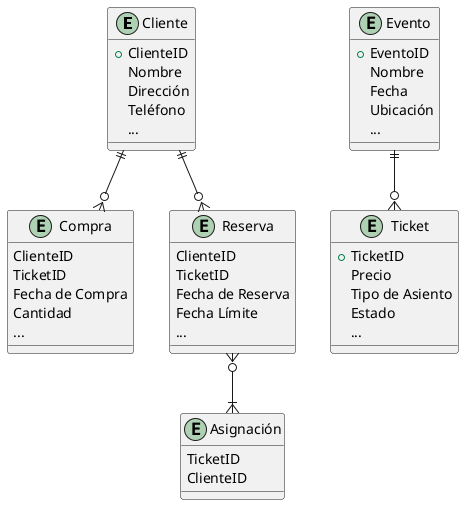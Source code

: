 @startuml
entity "Cliente" {
  + ClienteID
  Nombre
  Dirección
  Teléfono
  ...
}

entity "Evento" {
  + EventoID
  Nombre
  Fecha
  Ubicación
  ...
}

entity "Ticket" {
  + TicketID
  Precio
  Tipo de Asiento
  Estado
  ...
}

entity "Compra" {
  ClienteID
  TicketID
  Fecha de Compra
  Cantidad
  ...
}

entity "Reserva" {
  ClienteID
  TicketID
  Fecha de Reserva
  Fecha Límite
  ...
}

entity "Asignación" {
  TicketID
  ClienteID
}

Cliente ||--o{ Compra
Cliente ||--o{ Reserva
Evento ||--o{ Ticket
Reserva }o--|{ Asignación

@enduml
